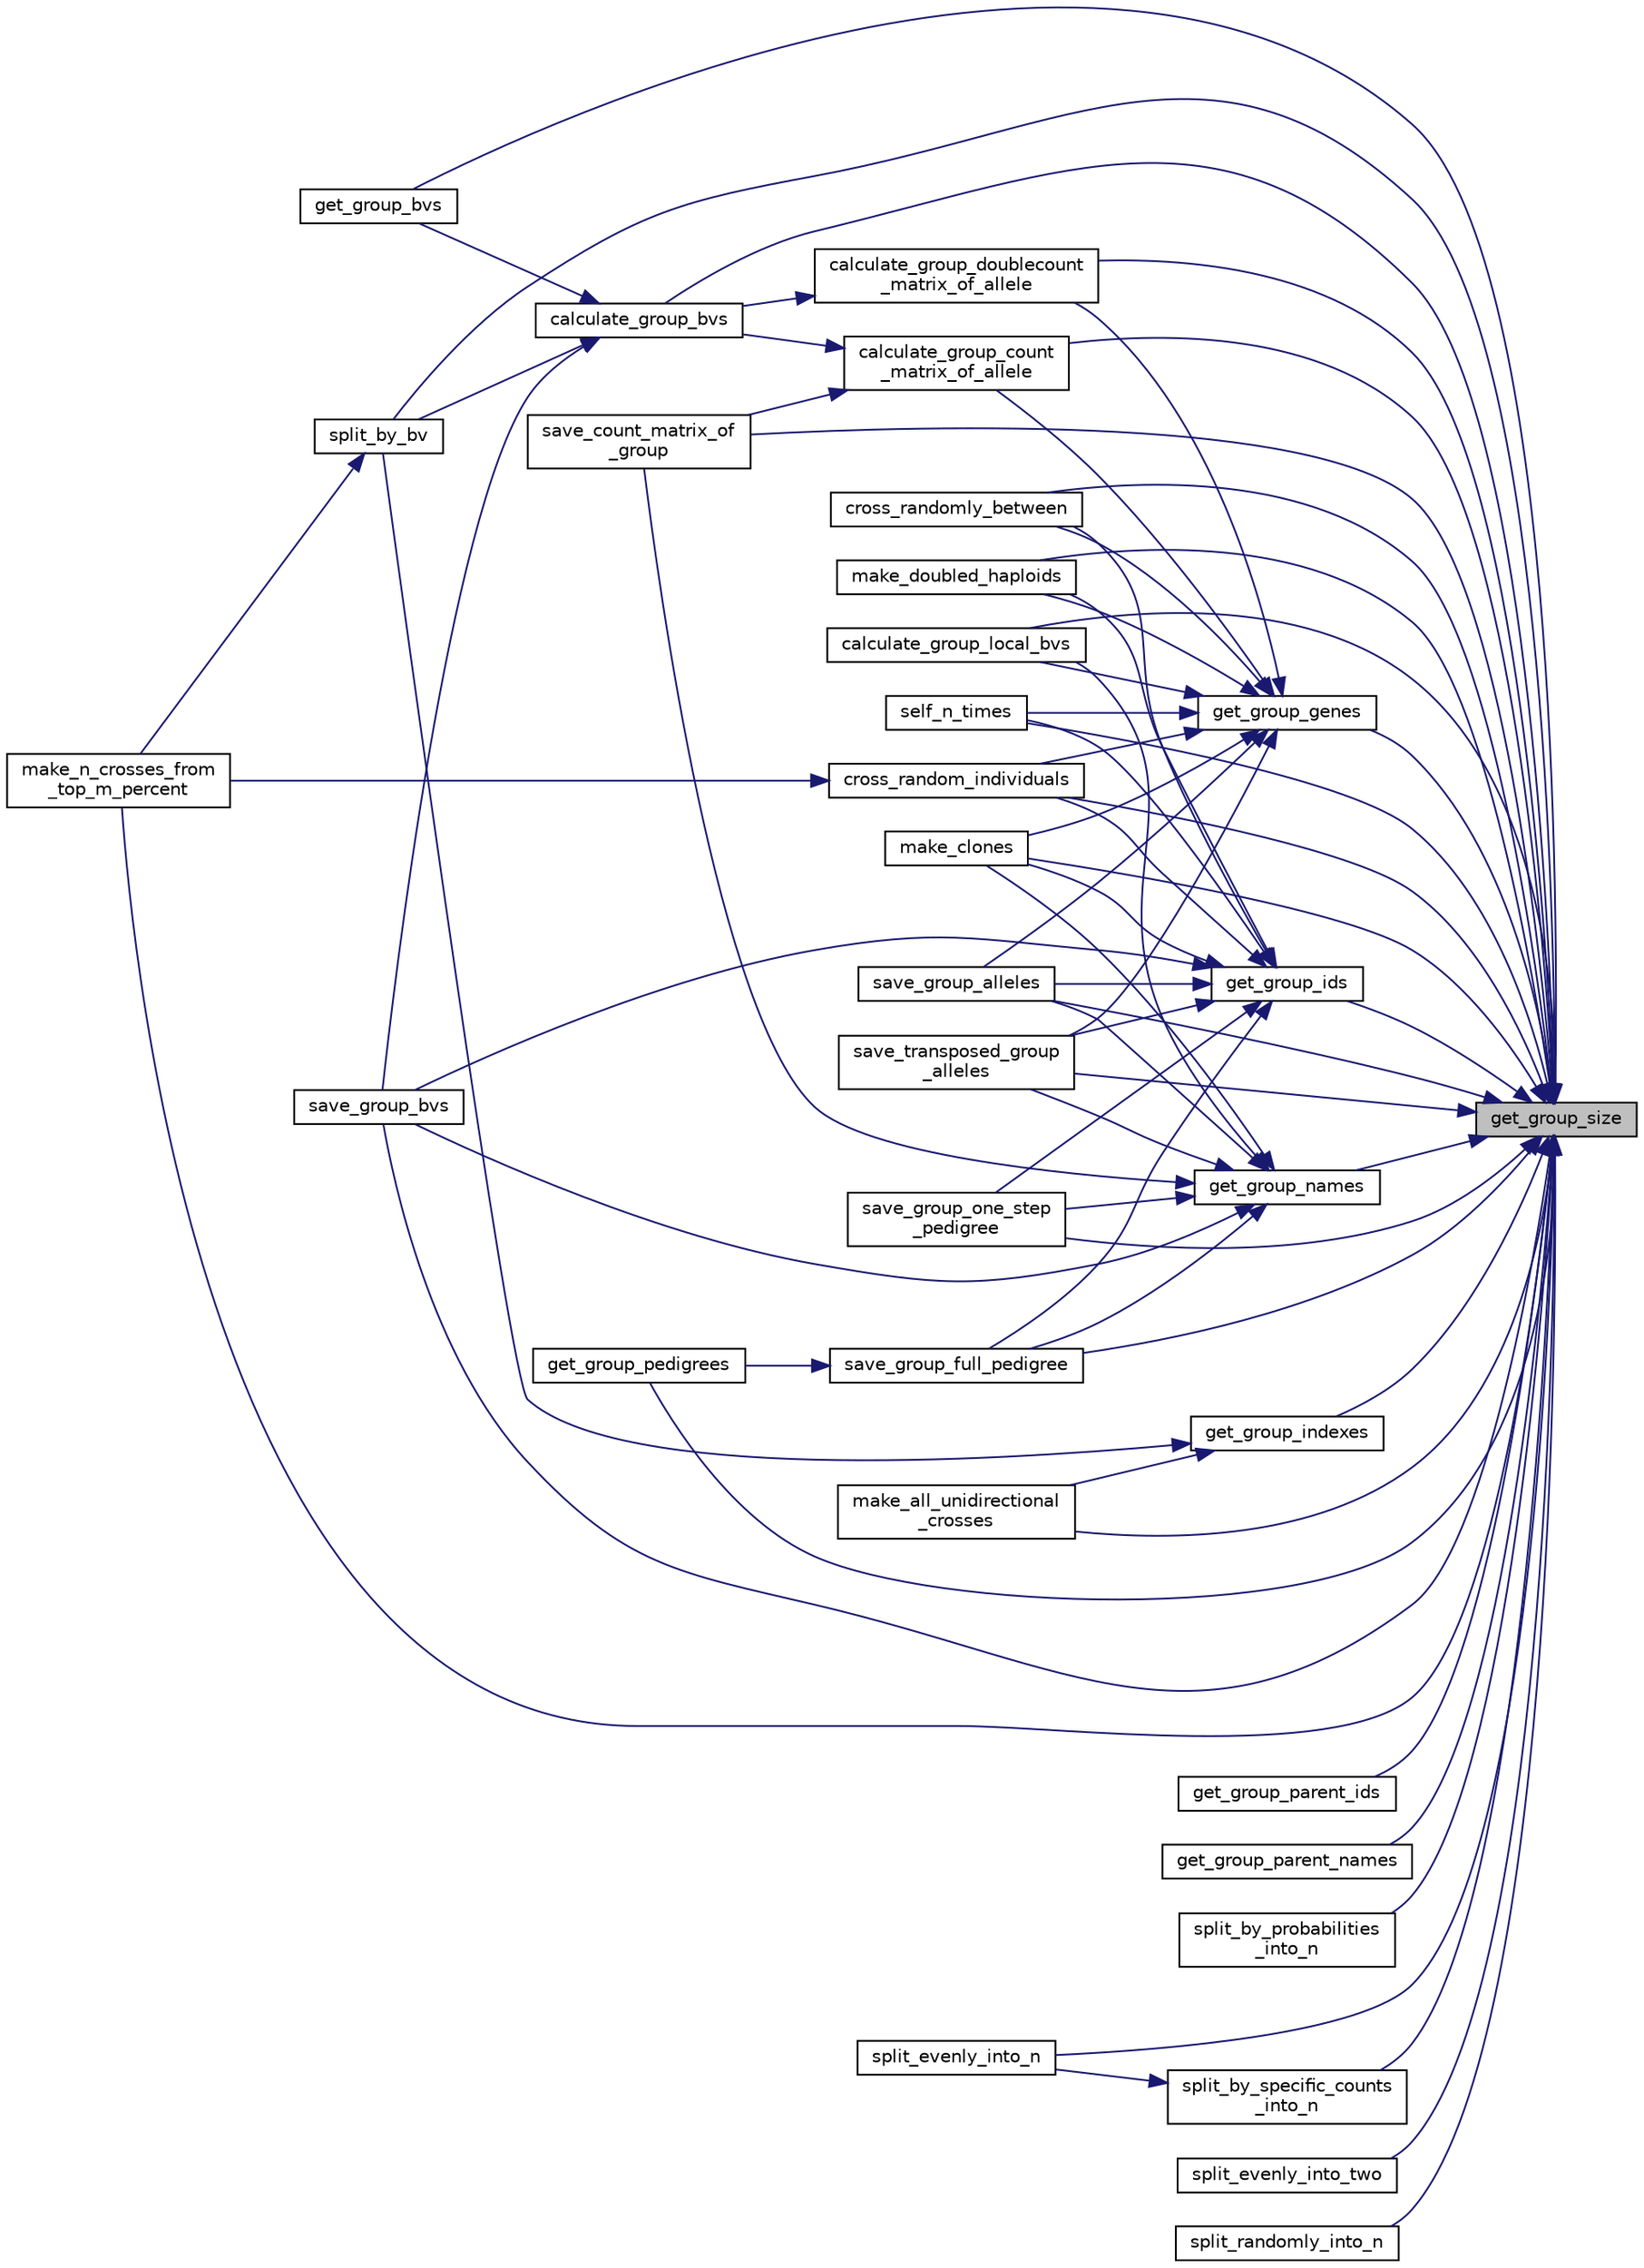 digraph "get_group_size"
{
 // LATEX_PDF_SIZE
  edge [fontname="Helvetica",fontsize="10",labelfontname="Helvetica",labelfontsize="10"];
  node [fontname="Helvetica",fontsize="10",shape=record];
  rankdir="RL";
  Node1 [label="get_group_size",height=0.2,width=0.4,color="black", fillcolor="grey75", style="filled", fontcolor="black",tooltip="Function to count the number of genotypes that currently belong to the specified group."];
  Node1 -> Node2 [dir="back",color="midnightblue",fontsize="10",style="solid",fontname="Helvetica"];
  Node2 [label="calculate_group_bvs",height=0.2,width=0.4,color="black", fillcolor="white", style="filled",URL="$group__calculators.html#ga7f80905718ac87e9da1c30a2cec77ea6",tooltip="Calculates the fitness metric/breeding value for each genotype in the AlleleMatrix in a certain group..."];
  Node2 -> Node3 [dir="back",color="midnightblue",fontsize="10",style="solid",fontname="Helvetica"];
  Node3 [label="get_group_bvs",height=0.2,width=0.4,color="black", fillcolor="white", style="filled",URL="$group__getters.html#ga5588ab0e42298444cc56d81cbd07790c",tooltip="Gets the breeding values/breeding values/fitnesses of each member of the group."];
  Node2 -> Node4 [dir="back",color="midnightblue",fontsize="10",style="solid",fontname="Helvetica"];
  Node4 [label="save_group_bvs",height=0.2,width=0.4,color="black", fillcolor="white", style="filled",URL="$group__savers.html#ga0da46978e8e546af5eb3b2635902a82b",tooltip="Print the breeding value of each genotype in a group to a file."];
  Node2 -> Node5 [dir="back",color="midnightblue",fontsize="10",style="solid",fontname="Helvetica"];
  Node5 [label="split_by_bv",height=0.2,width=0.4,color="black", fillcolor="white", style="filled",URL="$group__calculators.html#gae34db60faf62b898d0572ea6c039b96a",tooltip="Takes the top_n individuals in the group with the best breeding values/fitnesses and puts them in a n..."];
  Node5 -> Node6 [dir="back",color="midnightblue",fontsize="10",style="solid",fontname="Helvetica"];
  Node6 [label="make_n_crosses_from\l_top_m_percent",height=0.2,width=0.4,color="black", fillcolor="white", style="filled",URL="$group__crossers.html#ga68aca99a41527b019316c8243e6fc7a7",tooltip="Find the top m percent of a group and perform random crosses between those top individuals."];
  Node1 -> Node7 [dir="back",color="midnightblue",fontsize="10",style="solid",fontname="Helvetica"];
  Node7 [label="calculate_group_count\l_matrix_of_allele",height=0.2,width=0.4,color="black", fillcolor="white", style="filled",URL="$group__calculators.html#gad86ea5492e6c1cf918d6449a9eb530de",tooltip="Calculates the number of times at each marker that a particular allele appears for each genotype in a..."];
  Node7 -> Node2 [dir="back",color="midnightblue",fontsize="10",style="solid",fontname="Helvetica"];
  Node7 -> Node8 [dir="back",color="midnightblue",fontsize="10",style="solid",fontname="Helvetica"];
  Node8 [label="save_count_matrix_of\l_group",height=0.2,width=0.4,color="black", fillcolor="white", style="filled",URL="$group__savers.html#gab732ec2d648a6dc01444ef74f780fc70",tooltip="Print the number of copies of a particular allele at each marker of each genotype in a group to a fil..."];
  Node1 -> Node9 [dir="back",color="midnightblue",fontsize="10",style="solid",fontname="Helvetica"];
  Node9 [label="calculate_group_doublecount\l_matrix_of_allele",height=0.2,width=0.4,color="black", fillcolor="white", style="filled",URL="$group__calculators.html#ga0b2b686b9dde986b549f15d72fa4c919",tooltip="Calculates the number of times at each marker that two particular alleles appear for each genotype in..."];
  Node9 -> Node2 [dir="back",color="midnightblue",fontsize="10",style="solid",fontname="Helvetica"];
  Node1 -> Node10 [dir="back",color="midnightblue",fontsize="10",style="solid",fontname="Helvetica"];
  Node10 [label="calculate_group_local_bvs",height=0.2,width=0.4,color="black", fillcolor="white", style="filled",URL="$group__calculators.html#ga8fdd3011c2ce5228c8c8d6486533369b",tooltip="Given a set of blocks of markers in a file, for each genotype in a group, calculate the local fitness..."];
  Node1 -> Node11 [dir="back",color="midnightblue",fontsize="10",style="solid",fontname="Helvetica"];
  Node11 [label="cross_random_individuals",height=0.2,width=0.4,color="black", fillcolor="white", style="filled",URL="$group__crossers.html#gae66231fb141a76432d1211e2cf0baf25",tooltip="Performs random crosses among members of a group."];
  Node11 -> Node6 [dir="back",color="midnightblue",fontsize="10",style="solid",fontname="Helvetica"];
  Node1 -> Node12 [dir="back",color="midnightblue",fontsize="10",style="solid",fontname="Helvetica"];
  Node12 [label="cross_randomly_between",height=0.2,width=0.4,color="black", fillcolor="white", style="filled",URL="$group__crossers.html#ga3be2cb18d1c722b3a766a7a5663a8f0c",tooltip="Performs random crosses where the first parent comes from one group and the second from another."];
  Node1 -> Node3 [dir="back",color="midnightblue",fontsize="10",style="solid",fontname="Helvetica"];
  Node1 -> Node13 [dir="back",color="midnightblue",fontsize="10",style="solid",fontname="Helvetica"];
  Node13 [label="get_group_genes",height=0.2,width=0.4,color="black", fillcolor="white", style="filled",URL="$group__getters.html#gab6a654922ed92b3a42e3e36ecea50d07",tooltip="Gets a shallow copy of the genes/alleles of each member of the group."];
  Node13 -> Node7 [dir="back",color="midnightblue",fontsize="10",style="solid",fontname="Helvetica"];
  Node13 -> Node9 [dir="back",color="midnightblue",fontsize="10",style="solid",fontname="Helvetica"];
  Node13 -> Node10 [dir="back",color="midnightblue",fontsize="10",style="solid",fontname="Helvetica"];
  Node13 -> Node11 [dir="back",color="midnightblue",fontsize="10",style="solid",fontname="Helvetica"];
  Node13 -> Node12 [dir="back",color="midnightblue",fontsize="10",style="solid",fontname="Helvetica"];
  Node13 -> Node14 [dir="back",color="midnightblue",fontsize="10",style="solid",fontname="Helvetica"];
  Node14 [label="make_clones",height=0.2,width=0.4,color="black", fillcolor="white", style="filled",URL="$group__crossers.html#gaa42e48ab06f9051e5ed6879409cbe2f4",tooltip="Creates an identical copy of each member of a group."];
  Node13 -> Node15 [dir="back",color="midnightblue",fontsize="10",style="solid",fontname="Helvetica"];
  Node15 [label="make_doubled_haploids",height=0.2,width=0.4,color="black", fillcolor="white", style="filled",URL="$group__crossers.html#gaf078d6bc1b5d4234a9b960e6132480aa",tooltip="Creates a doubled haploid from each member of a group."];
  Node13 -> Node16 [dir="back",color="midnightblue",fontsize="10",style="solid",fontname="Helvetica"];
  Node16 [label="save_group_alleles",height=0.2,width=0.4,color="black", fillcolor="white", style="filled",URL="$group__savers.html#ga9e43115d9ee4ac406c14161fc6ccb327",tooltip="Prints the genotypes of each individual in a given group to a file, with the following format."];
  Node13 -> Node17 [dir="back",color="midnightblue",fontsize="10",style="solid",fontname="Helvetica"];
  Node17 [label="save_transposed_group\l_alleles",height=0.2,width=0.4,color="black", fillcolor="white", style="filled",URL="$group__savers.html#ga0f53ee5421c91ca041a1b8d4603238b5",tooltip="Prints the genotypes of each individual in a given group to a file, with the following format."];
  Node13 -> Node18 [dir="back",color="midnightblue",fontsize="10",style="solid",fontname="Helvetica"];
  Node18 [label="self_n_times",height=0.2,width=0.4,color="black", fillcolor="white", style="filled",URL="$group__crossers.html#gadf5beb682ac15fa5a0176e480adc9d91",tooltip="Selfs each member of a group for a certain number of generations."];
  Node1 -> Node19 [dir="back",color="midnightblue",fontsize="10",style="solid",fontname="Helvetica"];
  Node19 [label="get_group_ids",height=0.2,width=0.4,color="black", fillcolor="white", style="filled",URL="$group__getters.html#gac32d82b3a249f254656a3dd56fcb2a4d",tooltip="Gets the ids of each member of the group."];
  Node19 -> Node11 [dir="back",color="midnightblue",fontsize="10",style="solid",fontname="Helvetica"];
  Node19 -> Node12 [dir="back",color="midnightblue",fontsize="10",style="solid",fontname="Helvetica"];
  Node19 -> Node14 [dir="back",color="midnightblue",fontsize="10",style="solid",fontname="Helvetica"];
  Node19 -> Node15 [dir="back",color="midnightblue",fontsize="10",style="solid",fontname="Helvetica"];
  Node19 -> Node16 [dir="back",color="midnightblue",fontsize="10",style="solid",fontname="Helvetica"];
  Node19 -> Node4 [dir="back",color="midnightblue",fontsize="10",style="solid",fontname="Helvetica"];
  Node19 -> Node20 [dir="back",color="midnightblue",fontsize="10",style="solid",fontname="Helvetica"];
  Node20 [label="save_group_full_pedigree",height=0.2,width=0.4,color="black", fillcolor="white", style="filled",URL="$group__savers.html#ga75e854cbc72b31a5e2eb03c63c33ecc6",tooltip="Print the full known pedigree of each genotype in a group to a file."];
  Node20 -> Node21 [dir="back",color="midnightblue",fontsize="10",style="solid",fontname="Helvetica"];
  Node21 [label="get_group_pedigrees",height=0.2,width=0.4,color="black", fillcolor="white", style="filled",URL="$group__getters.html#gaa52503593f21762088c32210c9365537",tooltip="Gets the full pedigree string (as per save_group_full_pedigree() ) of each member of the group."];
  Node19 -> Node22 [dir="back",color="midnightblue",fontsize="10",style="solid",fontname="Helvetica"];
  Node22 [label="save_group_one_step\l_pedigree",height=0.2,width=0.4,color="black", fillcolor="white", style="filled",URL="$group__savers.html#ga979efe39128de97176da5460cab7dfa7",tooltip="Print the parents of each genotype in a group to a file."];
  Node19 -> Node17 [dir="back",color="midnightblue",fontsize="10",style="solid",fontname="Helvetica"];
  Node19 -> Node18 [dir="back",color="midnightblue",fontsize="10",style="solid",fontname="Helvetica"];
  Node1 -> Node23 [dir="back",color="midnightblue",fontsize="10",style="solid",fontname="Helvetica"];
  Node23 [label="get_group_indexes",height=0.2,width=0.4,color="black", fillcolor="white", style="filled",URL="$group__getters.html#ga201ff5b2b875f2f6e12618ace0e9c35b",tooltip="Gets the indexes (0-based, from the start of the linked list in the SimData) of each member of the gr..."];
  Node23 -> Node24 [dir="back",color="midnightblue",fontsize="10",style="solid",fontname="Helvetica"];
  Node24 [label="make_all_unidirectional\l_crosses",height=0.2,width=0.4,color="black", fillcolor="white", style="filled",URL="$group__crossers.html#ga3f1b06b7aa35e6a05918e16d1deabeee",tooltip="Perform crosses between all pairs of parents in the group from_group and allocates the resulting offs..."];
  Node23 -> Node5 [dir="back",color="midnightblue",fontsize="10",style="solid",fontname="Helvetica"];
  Node1 -> Node25 [dir="back",color="midnightblue",fontsize="10",style="solid",fontname="Helvetica"];
  Node25 [label="get_group_names",height=0.2,width=0.4,color="black", fillcolor="white", style="filled",URL="$group__getters.html#gac68da3207f10c75563ffd90f93924d68",tooltip="Gets a shallow copy of the names of each member of the group."];
  Node25 -> Node10 [dir="back",color="midnightblue",fontsize="10",style="solid",fontname="Helvetica"];
  Node25 -> Node14 [dir="back",color="midnightblue",fontsize="10",style="solid",fontname="Helvetica"];
  Node25 -> Node8 [dir="back",color="midnightblue",fontsize="10",style="solid",fontname="Helvetica"];
  Node25 -> Node16 [dir="back",color="midnightblue",fontsize="10",style="solid",fontname="Helvetica"];
  Node25 -> Node4 [dir="back",color="midnightblue",fontsize="10",style="solid",fontname="Helvetica"];
  Node25 -> Node20 [dir="back",color="midnightblue",fontsize="10",style="solid",fontname="Helvetica"];
  Node25 -> Node22 [dir="back",color="midnightblue",fontsize="10",style="solid",fontname="Helvetica"];
  Node25 -> Node17 [dir="back",color="midnightblue",fontsize="10",style="solid",fontname="Helvetica"];
  Node1 -> Node26 [dir="back",color="midnightblue",fontsize="10",style="solid",fontname="Helvetica"];
  Node26 [label="get_group_parent_ids",height=0.2,width=0.4,color="black", fillcolor="white", style="filled",URL="$group__getters.html#gab7e7e04745c611fcfbacfd04d63b80e0",tooltip="Gets the ids of either the first or second parent of each member of the group."];
  Node1 -> Node27 [dir="back",color="midnightblue",fontsize="10",style="solid",fontname="Helvetica"];
  Node27 [label="get_group_parent_names",height=0.2,width=0.4,color="black", fillcolor="white", style="filled",URL="$group__getters.html#gac358bb2fe5955a4c1988c5c2c9b0a7ac",tooltip="Gets the names of either the first or second parent of each member of the group."];
  Node1 -> Node21 [dir="back",color="midnightblue",fontsize="10",style="solid",fontname="Helvetica"];
  Node1 -> Node24 [dir="back",color="midnightblue",fontsize="10",style="solid",fontname="Helvetica"];
  Node1 -> Node14 [dir="back",color="midnightblue",fontsize="10",style="solid",fontname="Helvetica"];
  Node1 -> Node15 [dir="back",color="midnightblue",fontsize="10",style="solid",fontname="Helvetica"];
  Node1 -> Node6 [dir="back",color="midnightblue",fontsize="10",style="solid",fontname="Helvetica"];
  Node1 -> Node8 [dir="back",color="midnightblue",fontsize="10",style="solid",fontname="Helvetica"];
  Node1 -> Node16 [dir="back",color="midnightblue",fontsize="10",style="solid",fontname="Helvetica"];
  Node1 -> Node4 [dir="back",color="midnightblue",fontsize="10",style="solid",fontname="Helvetica"];
  Node1 -> Node20 [dir="back",color="midnightblue",fontsize="10",style="solid",fontname="Helvetica"];
  Node1 -> Node22 [dir="back",color="midnightblue",fontsize="10",style="solid",fontname="Helvetica"];
  Node1 -> Node17 [dir="back",color="midnightblue",fontsize="10",style="solid",fontname="Helvetica"];
  Node1 -> Node18 [dir="back",color="midnightblue",fontsize="10",style="solid",fontname="Helvetica"];
  Node1 -> Node5 [dir="back",color="midnightblue",fontsize="10",style="solid",fontname="Helvetica"];
  Node1 -> Node28 [dir="back",color="midnightblue",fontsize="10",style="solid",fontname="Helvetica"];
  Node28 [label="split_by_probabilities\l_into_n",height=0.2,width=0.4,color="black", fillcolor="white", style="filled",URL="$group__groupmod.html#ga75110a594a4cd6ddfc5f6905a83c422e",tooltip="Allocate each member of the group to one of n groups with custom probabilities for each group."];
  Node1 -> Node29 [dir="back",color="midnightblue",fontsize="10",style="solid",fontname="Helvetica"];
  Node29 [label="split_by_specific_counts\l_into_n",height=0.2,width=0.4,color="black", fillcolor="white", style="filled",URL="$group__groupmod.html#ga8fe9bd972582622c399c8b6a7c81a6d1",tooltip="Split a group into n groups of equal size (or size differing only by one, if n does not perfectly div..."];
  Node29 -> Node30 [dir="back",color="midnightblue",fontsize="10",style="solid",fontname="Helvetica"];
  Node30 [label="split_evenly_into_n",height=0.2,width=0.4,color="black", fillcolor="white", style="filled",URL="$group__groupmod.html#gae4916db977e1014b5a4b163edf37427b",tooltip="Split a group into n groups of equal size (or size differing only by one, if n does not perfectly div..."];
  Node1 -> Node30 [dir="back",color="midnightblue",fontsize="10",style="solid",fontname="Helvetica"];
  Node1 -> Node31 [dir="back",color="midnightblue",fontsize="10",style="solid",fontname="Helvetica"];
  Node31 [label="split_evenly_into_two",height=0.2,width=0.4,color="black", fillcolor="white", style="filled",URL="$group__groupmod.html#ga64b60c64209718e14b77ff4f4a991fe0",tooltip="Split a group into two groups of equal size (or size differing only by one, if the original group had..."];
  Node1 -> Node32 [dir="back",color="midnightblue",fontsize="10",style="solid",fontname="Helvetica"];
  Node32 [label="split_randomly_into_n",height=0.2,width=0.4,color="black", fillcolor="white", style="filled",URL="$group__groupmod.html#ga38909617537e075fa1bea7cc15ca86df",tooltip="Allocate each member of the group to one of n groups with equal probability."];
}
